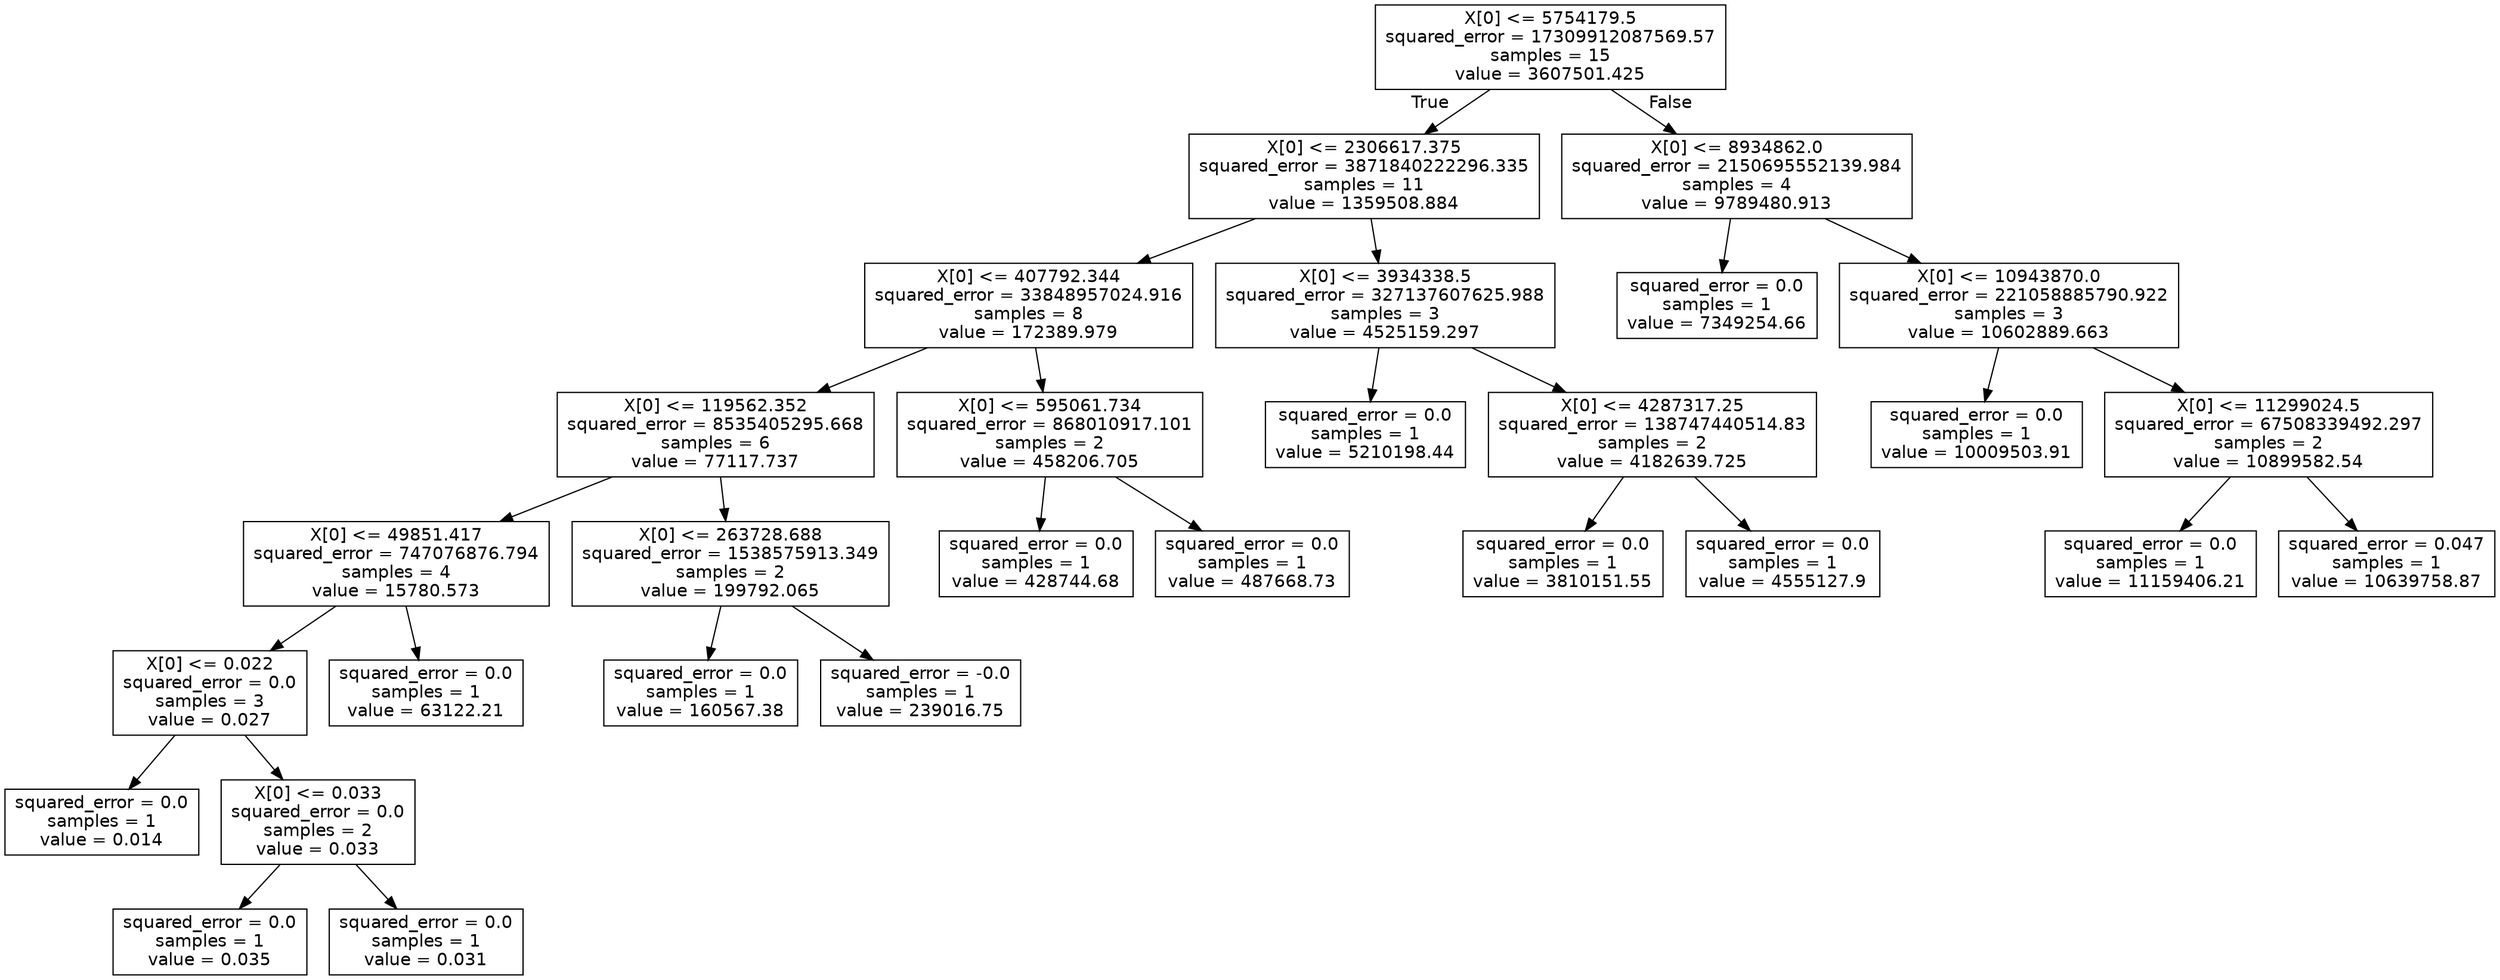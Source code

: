 digraph Tree {
node [shape=box, fontname="helvetica"] ;
edge [fontname="helvetica"] ;
0 [label="X[0] <= 5754179.5\nsquared_error = 17309912087569.57\nsamples = 15\nvalue = 3607501.425"] ;
1 [label="X[0] <= 2306617.375\nsquared_error = 3871840222296.335\nsamples = 11\nvalue = 1359508.884"] ;
0 -> 1 [labeldistance=2.5, labelangle=45, headlabel="True"] ;
2 [label="X[0] <= 407792.344\nsquared_error = 33848957024.916\nsamples = 8\nvalue = 172389.979"] ;
1 -> 2 ;
3 [label="X[0] <= 119562.352\nsquared_error = 8535405295.668\nsamples = 6\nvalue = 77117.737"] ;
2 -> 3 ;
4 [label="X[0] <= 49851.417\nsquared_error = 747076876.794\nsamples = 4\nvalue = 15780.573"] ;
3 -> 4 ;
5 [label="X[0] <= 0.022\nsquared_error = 0.0\nsamples = 3\nvalue = 0.027"] ;
4 -> 5 ;
6 [label="squared_error = 0.0\nsamples = 1\nvalue = 0.014"] ;
5 -> 6 ;
7 [label="X[0] <= 0.033\nsquared_error = 0.0\nsamples = 2\nvalue = 0.033"] ;
5 -> 7 ;
8 [label="squared_error = 0.0\nsamples = 1\nvalue = 0.035"] ;
7 -> 8 ;
9 [label="squared_error = 0.0\nsamples = 1\nvalue = 0.031"] ;
7 -> 9 ;
10 [label="squared_error = 0.0\nsamples = 1\nvalue = 63122.21"] ;
4 -> 10 ;
11 [label="X[0] <= 263728.688\nsquared_error = 1538575913.349\nsamples = 2\nvalue = 199792.065"] ;
3 -> 11 ;
12 [label="squared_error = 0.0\nsamples = 1\nvalue = 160567.38"] ;
11 -> 12 ;
13 [label="squared_error = -0.0\nsamples = 1\nvalue = 239016.75"] ;
11 -> 13 ;
14 [label="X[0] <= 595061.734\nsquared_error = 868010917.101\nsamples = 2\nvalue = 458206.705"] ;
2 -> 14 ;
15 [label="squared_error = 0.0\nsamples = 1\nvalue = 428744.68"] ;
14 -> 15 ;
16 [label="squared_error = 0.0\nsamples = 1\nvalue = 487668.73"] ;
14 -> 16 ;
17 [label="X[0] <= 3934338.5\nsquared_error = 327137607625.988\nsamples = 3\nvalue = 4525159.297"] ;
1 -> 17 ;
18 [label="squared_error = 0.0\nsamples = 1\nvalue = 5210198.44"] ;
17 -> 18 ;
19 [label="X[0] <= 4287317.25\nsquared_error = 138747440514.83\nsamples = 2\nvalue = 4182639.725"] ;
17 -> 19 ;
20 [label="squared_error = 0.0\nsamples = 1\nvalue = 3810151.55"] ;
19 -> 20 ;
21 [label="squared_error = 0.0\nsamples = 1\nvalue = 4555127.9"] ;
19 -> 21 ;
22 [label="X[0] <= 8934862.0\nsquared_error = 2150695552139.984\nsamples = 4\nvalue = 9789480.913"] ;
0 -> 22 [labeldistance=2.5, labelangle=-45, headlabel="False"] ;
23 [label="squared_error = 0.0\nsamples = 1\nvalue = 7349254.66"] ;
22 -> 23 ;
24 [label="X[0] <= 10943870.0\nsquared_error = 221058885790.922\nsamples = 3\nvalue = 10602889.663"] ;
22 -> 24 ;
25 [label="squared_error = 0.0\nsamples = 1\nvalue = 10009503.91"] ;
24 -> 25 ;
26 [label="X[0] <= 11299024.5\nsquared_error = 67508339492.297\nsamples = 2\nvalue = 10899582.54"] ;
24 -> 26 ;
27 [label="squared_error = 0.0\nsamples = 1\nvalue = 11159406.21"] ;
26 -> 27 ;
28 [label="squared_error = 0.047\nsamples = 1\nvalue = 10639758.87"] ;
26 -> 28 ;
}